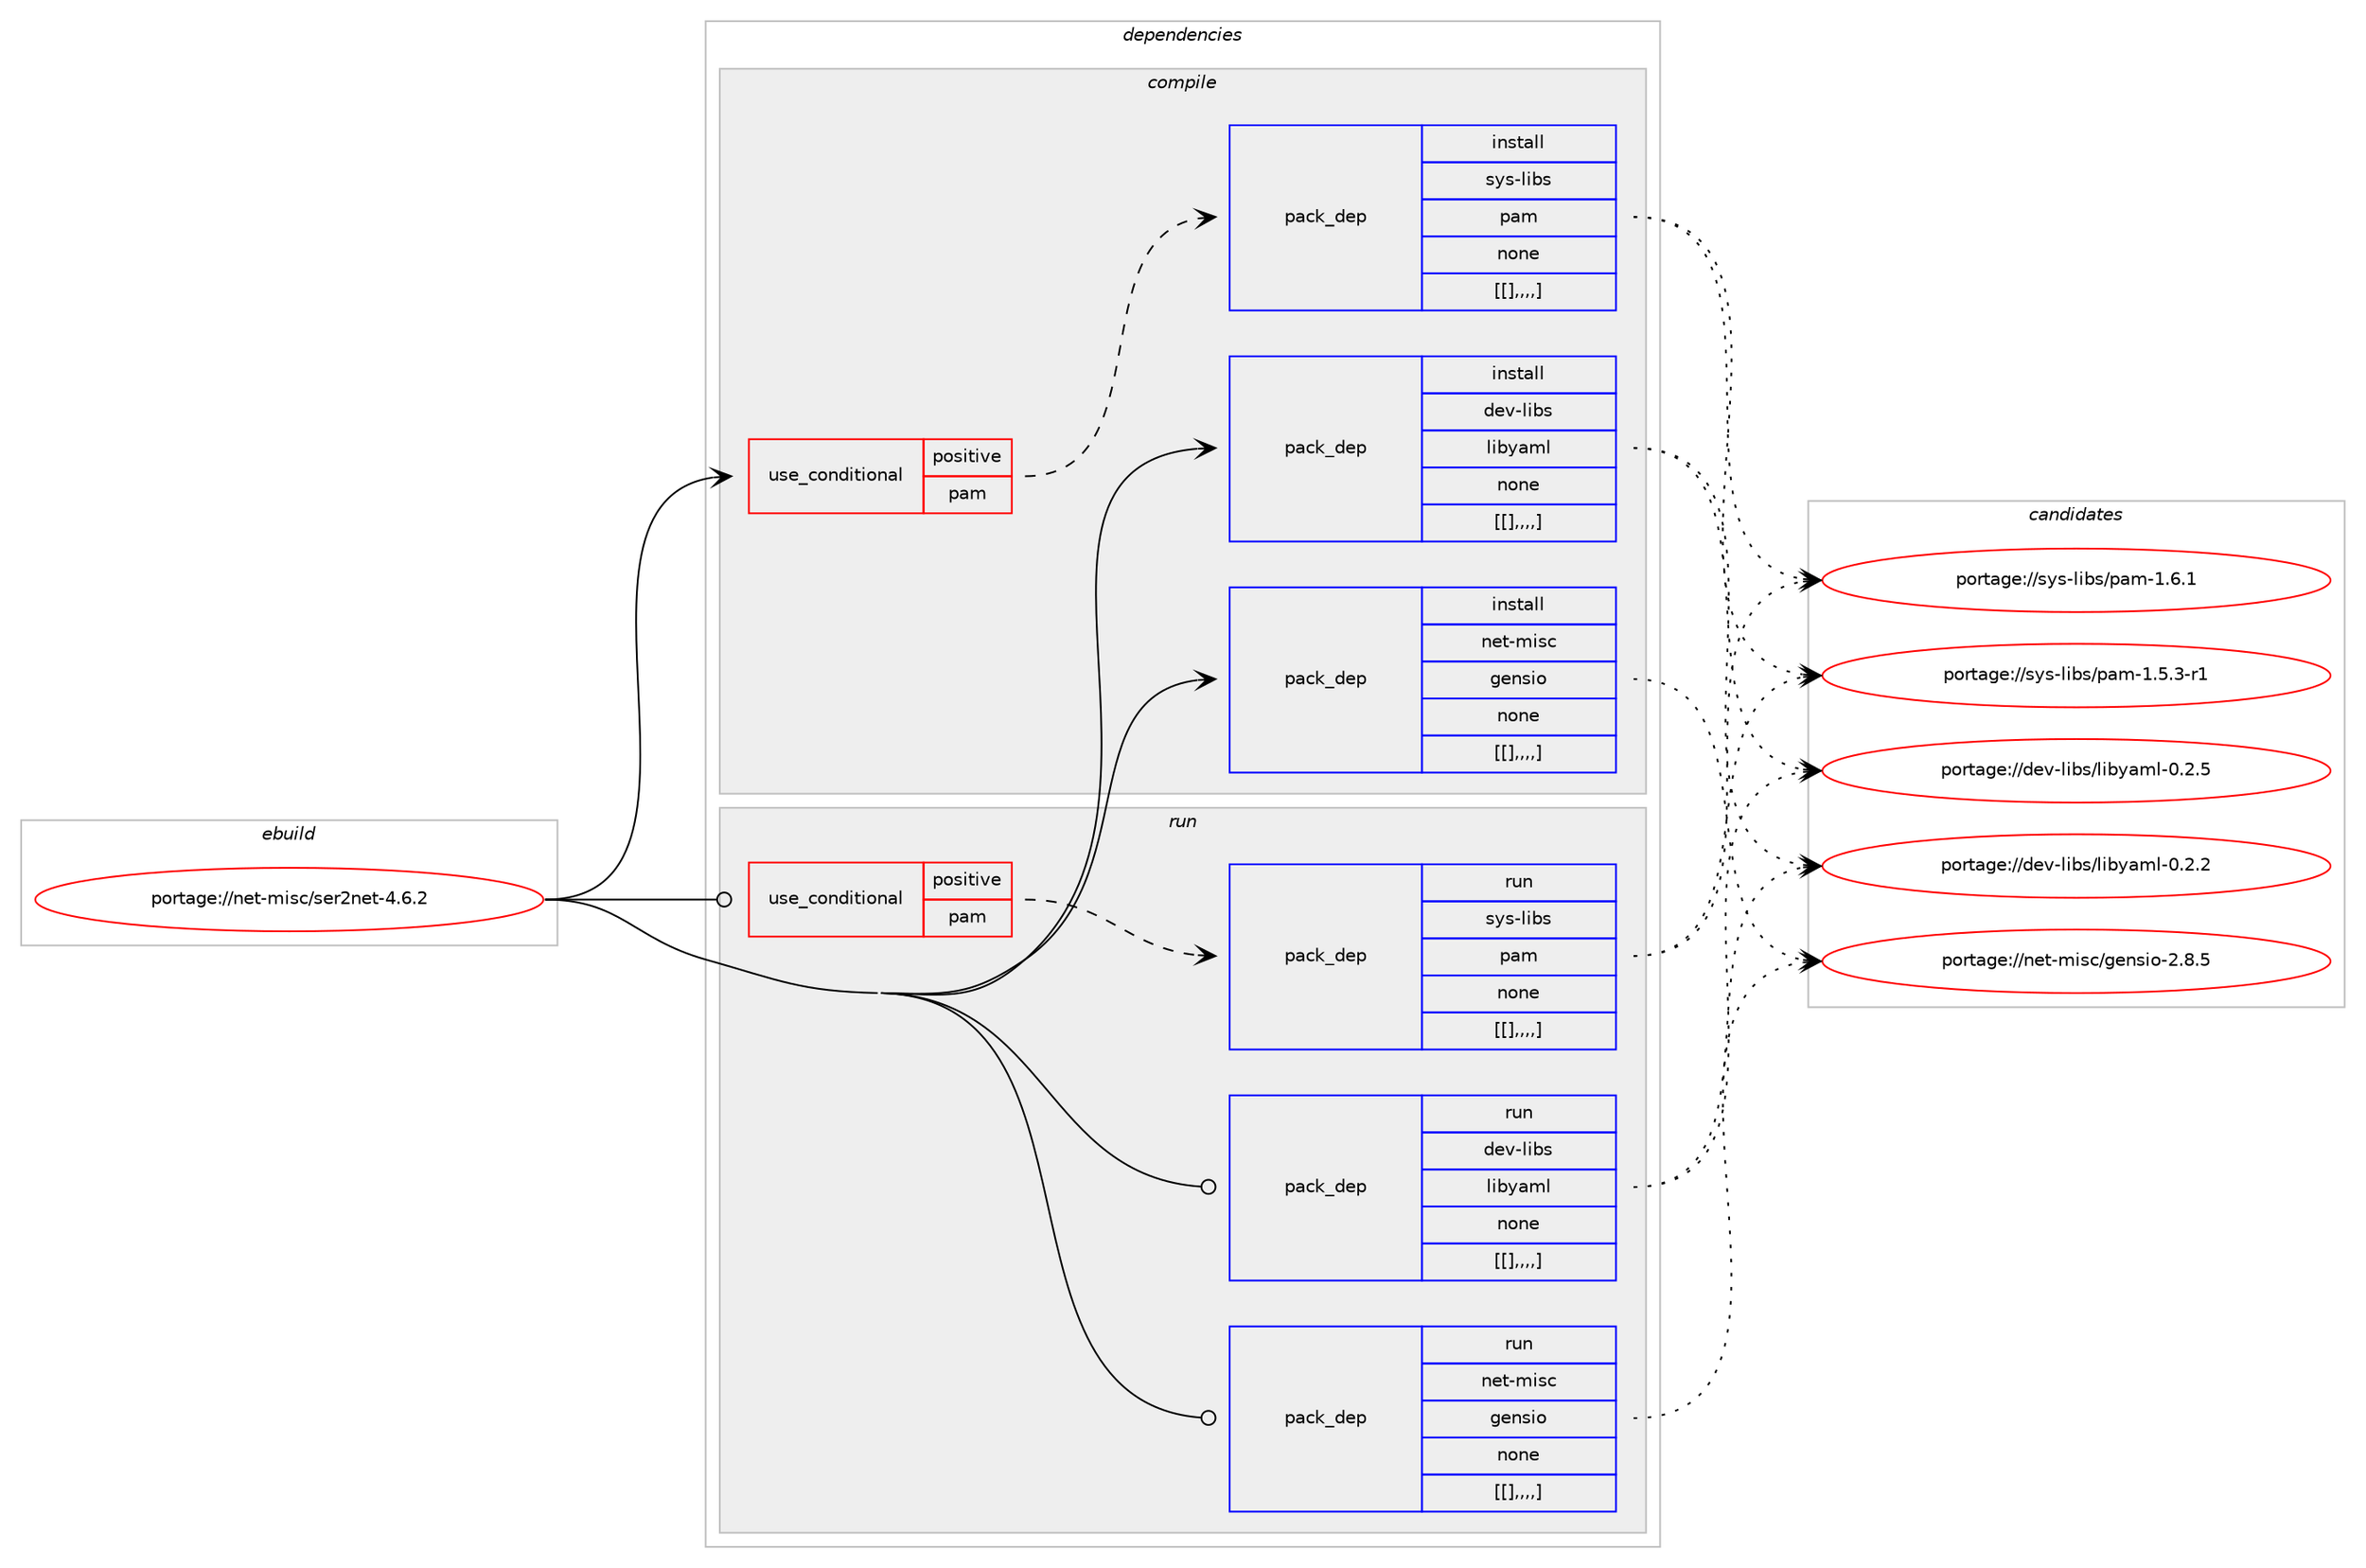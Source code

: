 digraph prolog {

# *************
# Graph options
# *************

newrank=true;
concentrate=true;
compound=true;
graph [rankdir=LR,fontname=Helvetica,fontsize=10,ranksep=1.5];#, ranksep=2.5, nodesep=0.2];
edge  [arrowhead=vee];
node  [fontname=Helvetica,fontsize=10];

# **********
# The ebuild
# **********

subgraph cluster_leftcol {
color=gray;
label=<<i>ebuild</i>>;
id [label="portage://net-misc/ser2net-4.6.2", color=red, width=4, href="../net-misc/ser2net-4.6.2.svg"];
}

# ****************
# The dependencies
# ****************

subgraph cluster_midcol {
color=gray;
label=<<i>dependencies</i>>;
subgraph cluster_compile {
fillcolor="#eeeeee";
style=filled;
label=<<i>compile</i>>;
subgraph cond102930 {
dependency392172 [label=<<TABLE BORDER="0" CELLBORDER="1" CELLSPACING="0" CELLPADDING="4"><TR><TD ROWSPAN="3" CELLPADDING="10">use_conditional</TD></TR><TR><TD>positive</TD></TR><TR><TD>pam</TD></TR></TABLE>>, shape=none, color=red];
subgraph pack286383 {
dependency392173 [label=<<TABLE BORDER="0" CELLBORDER="1" CELLSPACING="0" CELLPADDING="4" WIDTH="220"><TR><TD ROWSPAN="6" CELLPADDING="30">pack_dep</TD></TR><TR><TD WIDTH="110">install</TD></TR><TR><TD>sys-libs</TD></TR><TR><TD>pam</TD></TR><TR><TD>none</TD></TR><TR><TD>[[],,,,]</TD></TR></TABLE>>, shape=none, color=blue];
}
dependency392172:e -> dependency392173:w [weight=20,style="dashed",arrowhead="vee"];
}
id:e -> dependency392172:w [weight=20,style="solid",arrowhead="vee"];
subgraph pack286384 {
dependency392174 [label=<<TABLE BORDER="0" CELLBORDER="1" CELLSPACING="0" CELLPADDING="4" WIDTH="220"><TR><TD ROWSPAN="6" CELLPADDING="30">pack_dep</TD></TR><TR><TD WIDTH="110">install</TD></TR><TR><TD>dev-libs</TD></TR><TR><TD>libyaml</TD></TR><TR><TD>none</TD></TR><TR><TD>[[],,,,]</TD></TR></TABLE>>, shape=none, color=blue];
}
id:e -> dependency392174:w [weight=20,style="solid",arrowhead="vee"];
subgraph pack286385 {
dependency392175 [label=<<TABLE BORDER="0" CELLBORDER="1" CELLSPACING="0" CELLPADDING="4" WIDTH="220"><TR><TD ROWSPAN="6" CELLPADDING="30">pack_dep</TD></TR><TR><TD WIDTH="110">install</TD></TR><TR><TD>net-misc</TD></TR><TR><TD>gensio</TD></TR><TR><TD>none</TD></TR><TR><TD>[[],,,,]</TD></TR></TABLE>>, shape=none, color=blue];
}
id:e -> dependency392175:w [weight=20,style="solid",arrowhead="vee"];
}
subgraph cluster_compileandrun {
fillcolor="#eeeeee";
style=filled;
label=<<i>compile and run</i>>;
}
subgraph cluster_run {
fillcolor="#eeeeee";
style=filled;
label=<<i>run</i>>;
subgraph cond102931 {
dependency392176 [label=<<TABLE BORDER="0" CELLBORDER="1" CELLSPACING="0" CELLPADDING="4"><TR><TD ROWSPAN="3" CELLPADDING="10">use_conditional</TD></TR><TR><TD>positive</TD></TR><TR><TD>pam</TD></TR></TABLE>>, shape=none, color=red];
subgraph pack286386 {
dependency392177 [label=<<TABLE BORDER="0" CELLBORDER="1" CELLSPACING="0" CELLPADDING="4" WIDTH="220"><TR><TD ROWSPAN="6" CELLPADDING="30">pack_dep</TD></TR><TR><TD WIDTH="110">run</TD></TR><TR><TD>sys-libs</TD></TR><TR><TD>pam</TD></TR><TR><TD>none</TD></TR><TR><TD>[[],,,,]</TD></TR></TABLE>>, shape=none, color=blue];
}
dependency392176:e -> dependency392177:w [weight=20,style="dashed",arrowhead="vee"];
}
id:e -> dependency392176:w [weight=20,style="solid",arrowhead="odot"];
subgraph pack286387 {
dependency392178 [label=<<TABLE BORDER="0" CELLBORDER="1" CELLSPACING="0" CELLPADDING="4" WIDTH="220"><TR><TD ROWSPAN="6" CELLPADDING="30">pack_dep</TD></TR><TR><TD WIDTH="110">run</TD></TR><TR><TD>dev-libs</TD></TR><TR><TD>libyaml</TD></TR><TR><TD>none</TD></TR><TR><TD>[[],,,,]</TD></TR></TABLE>>, shape=none, color=blue];
}
id:e -> dependency392178:w [weight=20,style="solid",arrowhead="odot"];
subgraph pack286388 {
dependency392179 [label=<<TABLE BORDER="0" CELLBORDER="1" CELLSPACING="0" CELLPADDING="4" WIDTH="220"><TR><TD ROWSPAN="6" CELLPADDING="30">pack_dep</TD></TR><TR><TD WIDTH="110">run</TD></TR><TR><TD>net-misc</TD></TR><TR><TD>gensio</TD></TR><TR><TD>none</TD></TR><TR><TD>[[],,,,]</TD></TR></TABLE>>, shape=none, color=blue];
}
id:e -> dependency392179:w [weight=20,style="solid",arrowhead="odot"];
}
}

# **************
# The candidates
# **************

subgraph cluster_choices {
rank=same;
color=gray;
label=<<i>candidates</i>>;

subgraph choice286383 {
color=black;
nodesep=1;
choice11512111545108105981154711297109454946544649 [label="portage://sys-libs/pam-1.6.1", color=red, width=4,href="../sys-libs/pam-1.6.1.svg"];
choice115121115451081059811547112971094549465346514511449 [label="portage://sys-libs/pam-1.5.3-r1", color=red, width=4,href="../sys-libs/pam-1.5.3-r1.svg"];
dependency392173:e -> choice11512111545108105981154711297109454946544649:w [style=dotted,weight="100"];
dependency392173:e -> choice115121115451081059811547112971094549465346514511449:w [style=dotted,weight="100"];
}
subgraph choice286384 {
color=black;
nodesep=1;
choice1001011184510810598115471081059812197109108454846504653 [label="portage://dev-libs/libyaml-0.2.5", color=red, width=4,href="../dev-libs/libyaml-0.2.5.svg"];
choice1001011184510810598115471081059812197109108454846504650 [label="portage://dev-libs/libyaml-0.2.2", color=red, width=4,href="../dev-libs/libyaml-0.2.2.svg"];
dependency392174:e -> choice1001011184510810598115471081059812197109108454846504653:w [style=dotted,weight="100"];
dependency392174:e -> choice1001011184510810598115471081059812197109108454846504650:w [style=dotted,weight="100"];
}
subgraph choice286385 {
color=black;
nodesep=1;
choice110101116451091051159947103101110115105111455046564653 [label="portage://net-misc/gensio-2.8.5", color=red, width=4,href="../net-misc/gensio-2.8.5.svg"];
dependency392175:e -> choice110101116451091051159947103101110115105111455046564653:w [style=dotted,weight="100"];
}
subgraph choice286386 {
color=black;
nodesep=1;
choice11512111545108105981154711297109454946544649 [label="portage://sys-libs/pam-1.6.1", color=red, width=4,href="../sys-libs/pam-1.6.1.svg"];
choice115121115451081059811547112971094549465346514511449 [label="portage://sys-libs/pam-1.5.3-r1", color=red, width=4,href="../sys-libs/pam-1.5.3-r1.svg"];
dependency392177:e -> choice11512111545108105981154711297109454946544649:w [style=dotted,weight="100"];
dependency392177:e -> choice115121115451081059811547112971094549465346514511449:w [style=dotted,weight="100"];
}
subgraph choice286387 {
color=black;
nodesep=1;
choice1001011184510810598115471081059812197109108454846504653 [label="portage://dev-libs/libyaml-0.2.5", color=red, width=4,href="../dev-libs/libyaml-0.2.5.svg"];
choice1001011184510810598115471081059812197109108454846504650 [label="portage://dev-libs/libyaml-0.2.2", color=red, width=4,href="../dev-libs/libyaml-0.2.2.svg"];
dependency392178:e -> choice1001011184510810598115471081059812197109108454846504653:w [style=dotted,weight="100"];
dependency392178:e -> choice1001011184510810598115471081059812197109108454846504650:w [style=dotted,weight="100"];
}
subgraph choice286388 {
color=black;
nodesep=1;
choice110101116451091051159947103101110115105111455046564653 [label="portage://net-misc/gensio-2.8.5", color=red, width=4,href="../net-misc/gensio-2.8.5.svg"];
dependency392179:e -> choice110101116451091051159947103101110115105111455046564653:w [style=dotted,weight="100"];
}
}

}
